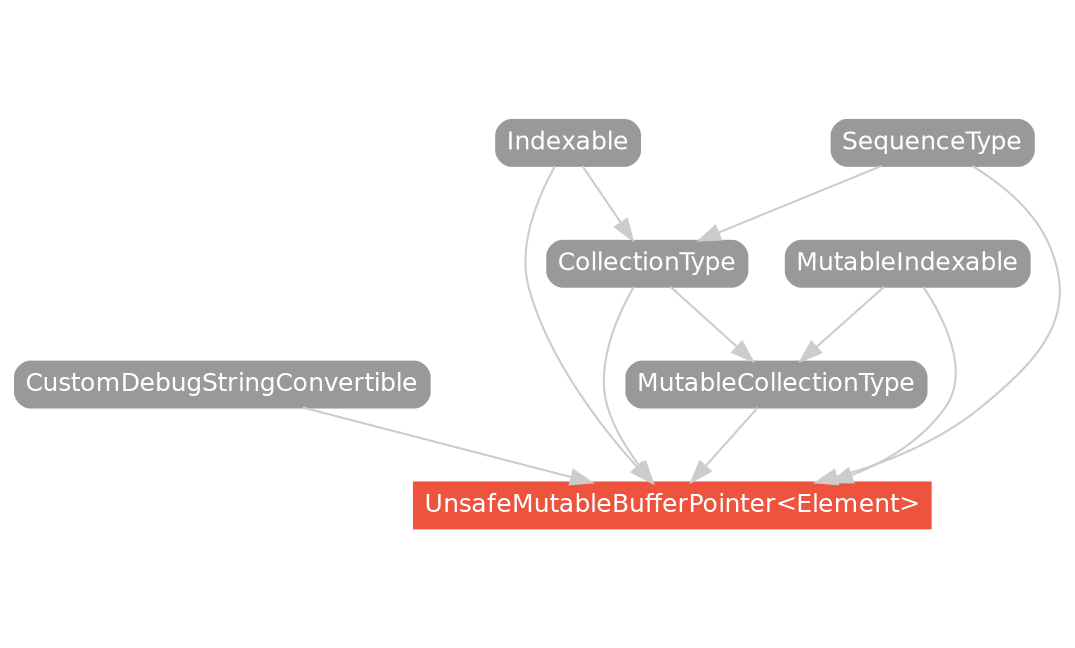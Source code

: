 strict digraph "UnsafeMutableBufferPointer<Element> - Type Hierarchy - SwiftDoc.org" {
    pad="0.1,0.8"
    node [shape=box, style="filled,rounded", color="#999999", fillcolor="#999999", fontcolor=white, fontname=Helvetica, fontnames="Helvetica,sansserif", fontsize=12, margin="0.07,0.05", height="0.3"]
    edge [color="#cccccc"]
    "CollectionType" [URL="/protocol/CollectionType/"]
    "CustomDebugStringConvertible" [URL="/protocol/CustomDebugStringConvertible/"]
    "Indexable" [URL="/protocol/Indexable/"]
    "MutableCollectionType" [URL="/protocol/MutableCollectionType/"]
    "MutableIndexable" [URL="/protocol/MutableIndexable/"]
    "SequenceType" [URL="/protocol/SequenceType/"]
    "UnsafeMutableBufferPointer<Element>" [URL="/type/UnsafeMutableBufferPointer/", style="filled", fillcolor="#ee543d", color="#ee543d"]    "MutableCollectionType" -> "UnsafeMutableBufferPointer<Element>"
    "CollectionType" -> "UnsafeMutableBufferPointer<Element>"
    "Indexable" -> "UnsafeMutableBufferPointer<Element>"
    "SequenceType" -> "UnsafeMutableBufferPointer<Element>"
    "MutableIndexable" -> "UnsafeMutableBufferPointer<Element>"
    "CustomDebugStringConvertible" -> "UnsafeMutableBufferPointer<Element>"
    "MutableIndexable" -> "MutableCollectionType"
    "CollectionType" -> "MutableCollectionType"
    "Indexable" -> "CollectionType"
    "SequenceType" -> "CollectionType"
    "Indexable" -> "CollectionType"
    "SequenceType" -> "CollectionType"
    subgraph Types {
        rank = max; "UnsafeMutableBufferPointer<Element>";
    }
}